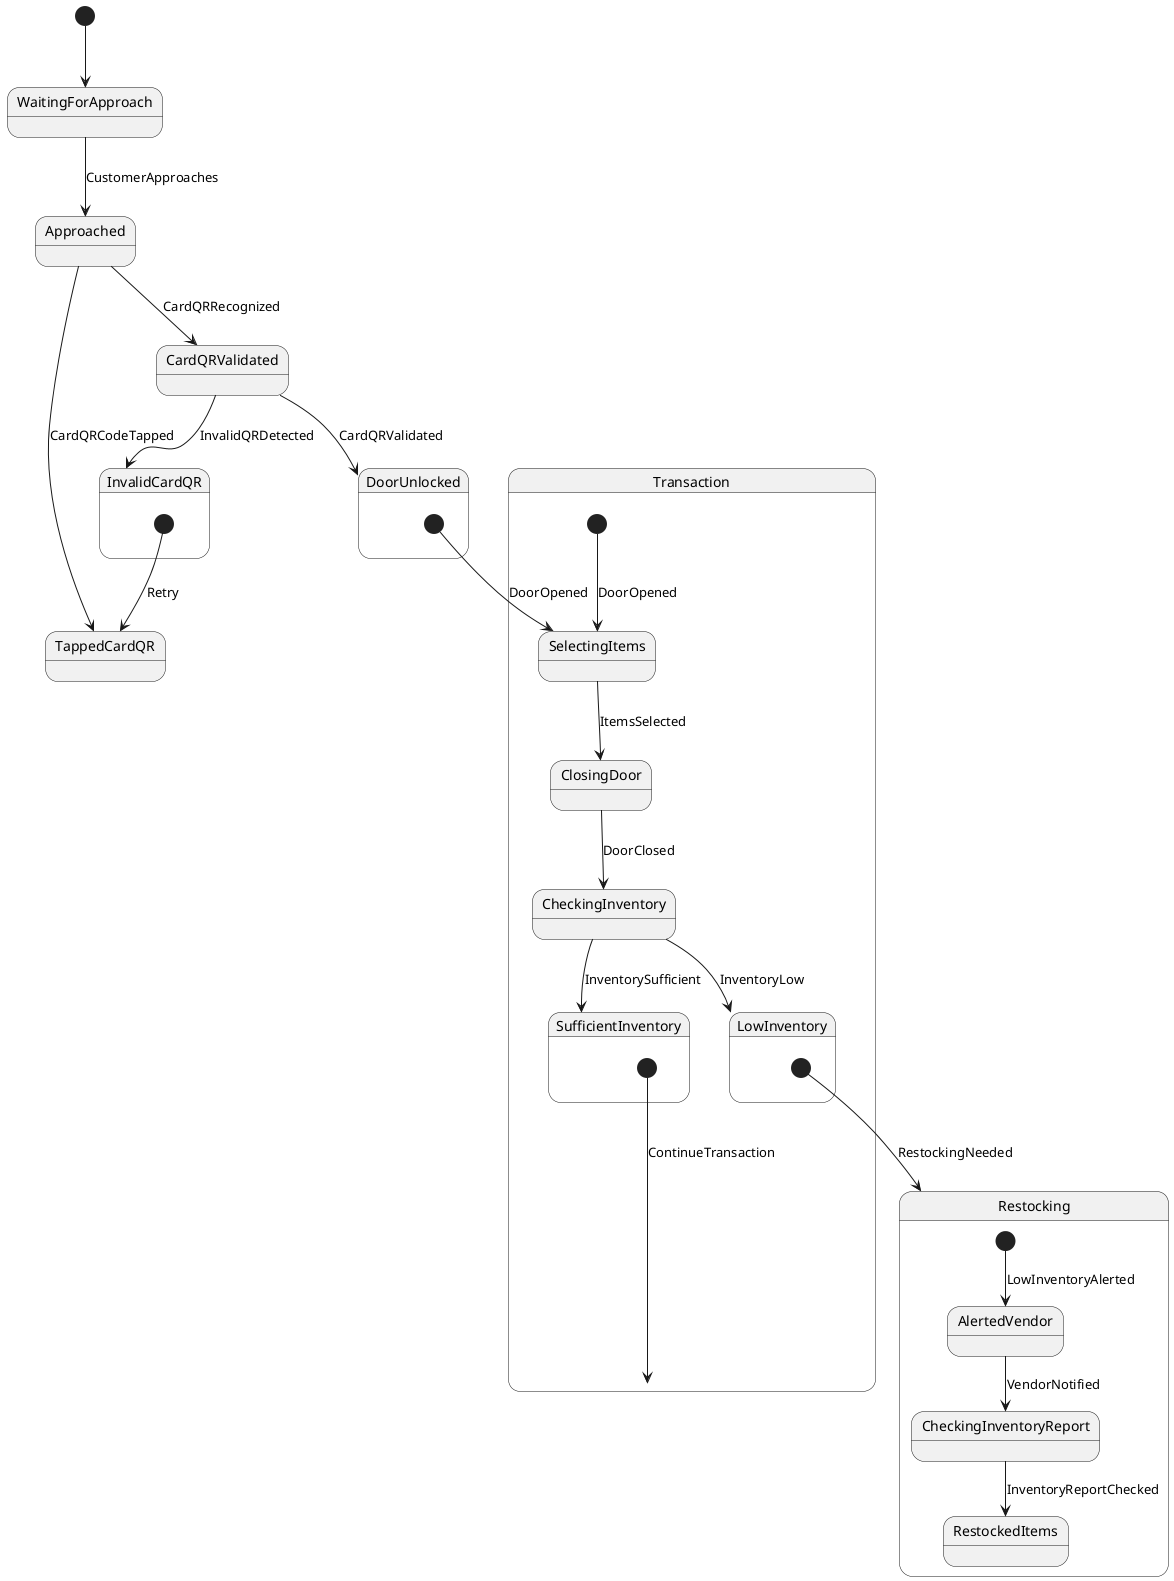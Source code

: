 @startuml state_diagram
[*] --> WaitingForApproach
WaitingForApproach --> Approached: CustomerApproaches
Approached --> TappedCardQR: CardQRCodeTapped


state TappedCardQR {
    
}

Approached --> CardQRValidated: CardQRRecognized
CardQRValidated --> InvalidCardQR: InvalidQRDetected
CardQRValidated --> DoorUnlocked: CardQRValidated

state Transaction {
    [*] --> SelectingItems: DoorOpened
    SelectingItems --> ClosingDoor: ItemsSelected
    ClosingDoor --> CheckingInventory: DoorClosed
    CheckingInventory --> LowInventory: InventoryLow
    CheckingInventory --> SufficientInventory: InventorySufficient
}

state Restocking {
    [*] --> AlertedVendor: LowInventoryAlerted
    AlertedVendor --> CheckingInventoryReport: VendorNotified
    CheckingInventoryReport --> RestockedItems: InventoryReportChecked
}

state InvalidCardQR {
    [*] --> TappedCardQR: Retry
}

state LowInventory {
    [*] --> Restocking: RestockingNeeded
}

state SufficientInventory {
    [*] --> Transaction: ContinueTransaction
}

state InvalidCardQR {
}

state Approached {
    
}

state CardQRValidated {
    
}

state DoorUnlocked {
    [*] --> SelectingItems: DoorOpened
}
@enduml